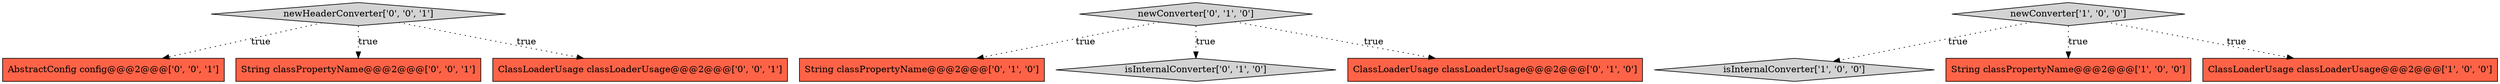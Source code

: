 digraph {
8 [style = filled, label = "AbstractConfig config@@@2@@@['0', '0', '1']", fillcolor = tomato, shape = box image = "AAA0AAABBB3BBB"];
5 [style = filled, label = "String classPropertyName@@@2@@@['0', '1', '0']", fillcolor = tomato, shape = box image = "AAA0AAABBB2BBB"];
4 [style = filled, label = "isInternalConverter['0', '1', '0']", fillcolor = lightgray, shape = diamond image = "AAA0AAABBB2BBB"];
2 [style = filled, label = "isInternalConverter['1', '0', '0']", fillcolor = lightgray, shape = diamond image = "AAA0AAABBB1BBB"];
10 [style = filled, label = "String classPropertyName@@@2@@@['0', '0', '1']", fillcolor = tomato, shape = box image = "AAA0AAABBB3BBB"];
6 [style = filled, label = "newConverter['0', '1', '0']", fillcolor = lightgray, shape = diamond image = "AAA0AAABBB2BBB"];
3 [style = filled, label = "String classPropertyName@@@2@@@['1', '0', '0']", fillcolor = tomato, shape = box image = "AAA0AAABBB1BBB"];
0 [style = filled, label = "ClassLoaderUsage classLoaderUsage@@@2@@@['1', '0', '0']", fillcolor = tomato, shape = box image = "AAA0AAABBB1BBB"];
9 [style = filled, label = "ClassLoaderUsage classLoaderUsage@@@2@@@['0', '0', '1']", fillcolor = tomato, shape = box image = "AAA0AAABBB3BBB"];
11 [style = filled, label = "newHeaderConverter['0', '0', '1']", fillcolor = lightgray, shape = diamond image = "AAA0AAABBB3BBB"];
1 [style = filled, label = "newConverter['1', '0', '0']", fillcolor = lightgray, shape = diamond image = "AAA0AAABBB1BBB"];
7 [style = filled, label = "ClassLoaderUsage classLoaderUsage@@@2@@@['0', '1', '0']", fillcolor = tomato, shape = box image = "AAA0AAABBB2BBB"];
11->8 [style = dotted, label="true"];
11->9 [style = dotted, label="true"];
1->0 [style = dotted, label="true"];
6->4 [style = dotted, label="true"];
1->2 [style = dotted, label="true"];
11->10 [style = dotted, label="true"];
6->5 [style = dotted, label="true"];
1->3 [style = dotted, label="true"];
6->7 [style = dotted, label="true"];
}
